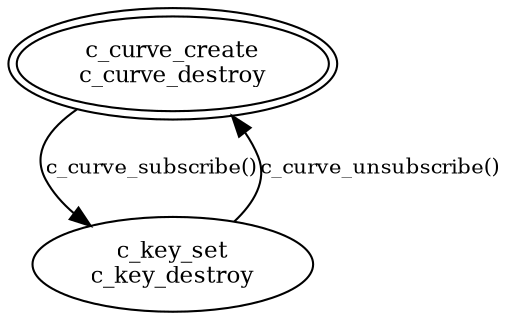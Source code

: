 /*
** Curve subscription graph.
*/

digraph subscription {
	node [label="\N", shape="ellipse", fontsize="11"];
	edge [fontsize="10"];

	curve -> acurve [label="c_curve_subscribe()"];
	acurve -> curve [label="c_curve_unsubscribe()"];

	acurve [label="c_key_set\nc_key_destroy"];

	curve [peripheries="2", label="c_curve_create\nc_curve_destroy"];
}
